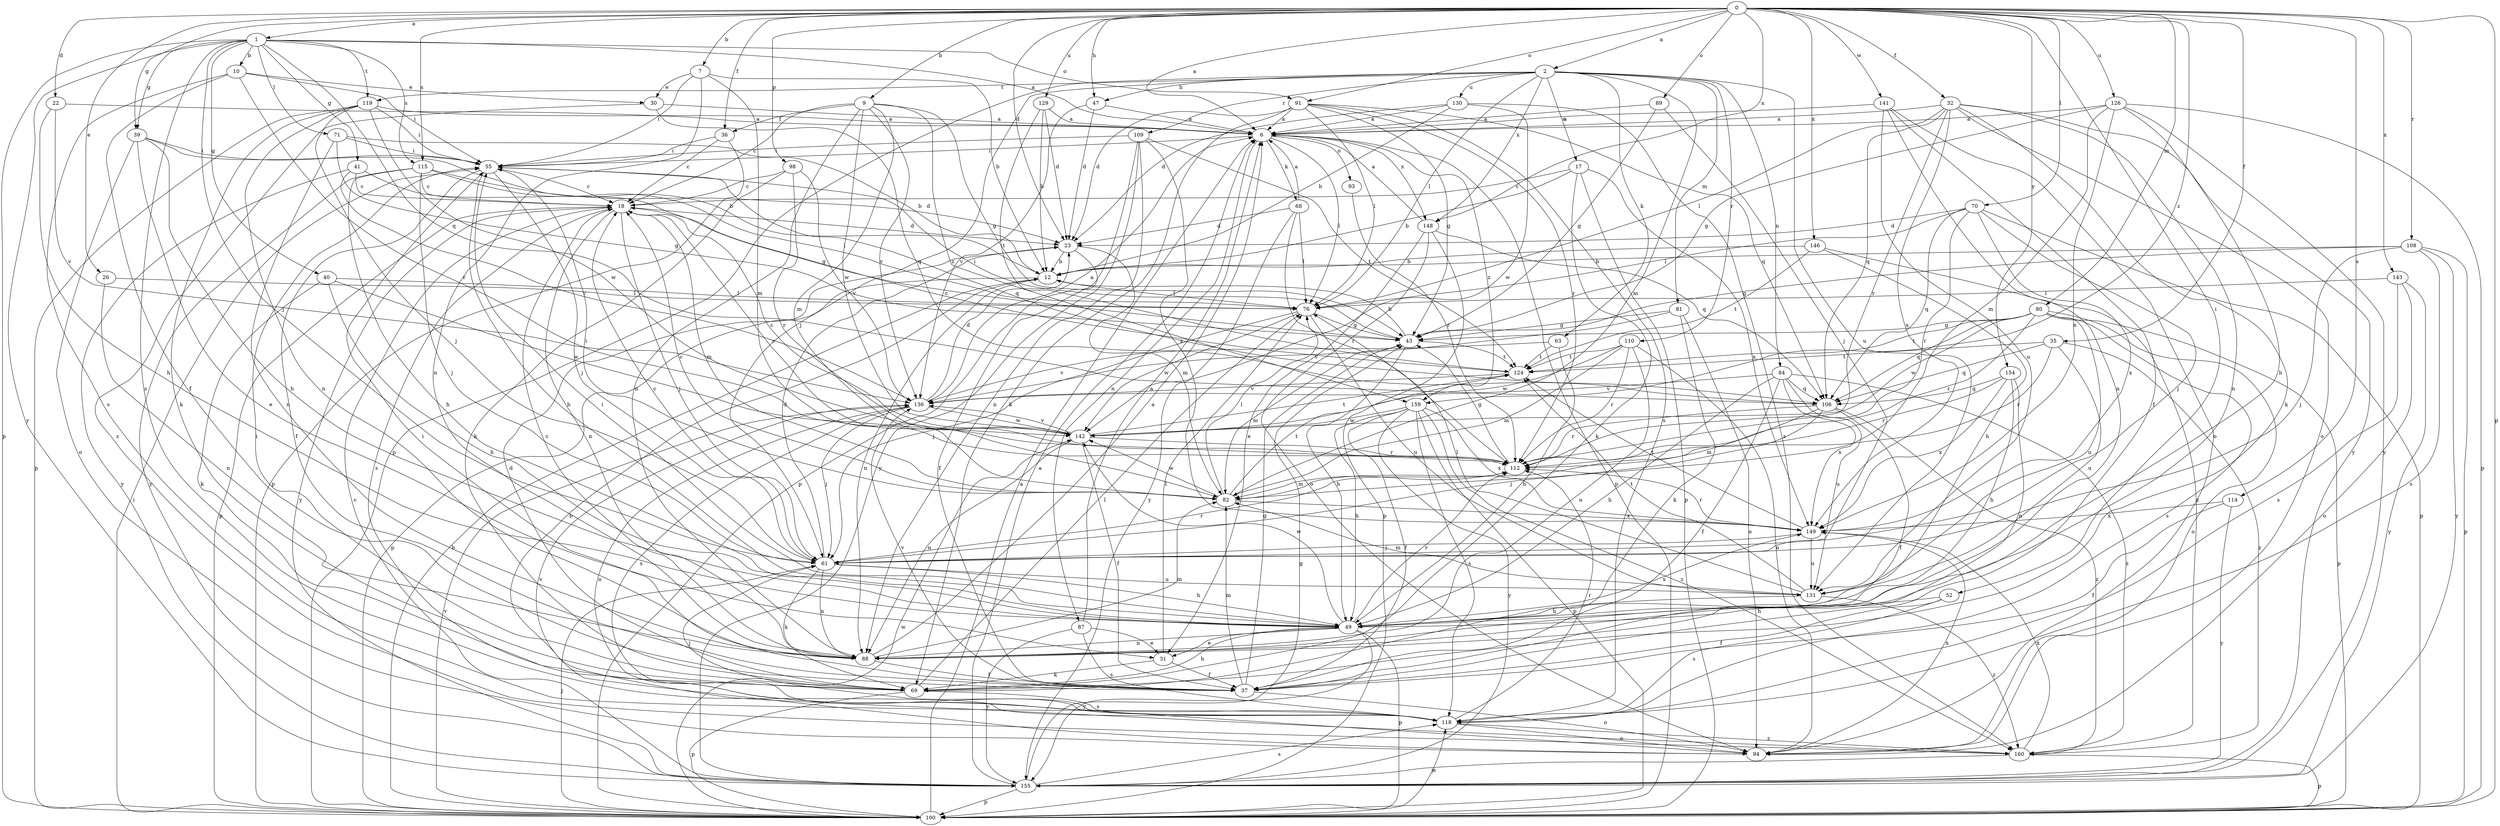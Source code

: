 strict digraph  {
0;
1;
2;
6;
7;
9;
10;
12;
17;
18;
22;
23;
26;
30;
31;
32;
35;
36;
37;
39;
40;
41;
43;
47;
49;
52;
55;
61;
63;
68;
69;
70;
71;
76;
80;
81;
82;
84;
87;
88;
89;
91;
93;
94;
98;
100;
106;
108;
109;
110;
112;
114;
115;
118;
119;
124;
126;
129;
130;
131;
136;
141;
142;
143;
146;
148;
149;
154;
155;
159;
160;
0 -> 1  [label=a];
0 -> 2  [label=a];
0 -> 6  [label=a];
0 -> 7  [label=b];
0 -> 9  [label=b];
0 -> 22  [label=d];
0 -> 23  [label=d];
0 -> 26  [label=e];
0 -> 32  [label=f];
0 -> 35  [label=f];
0 -> 36  [label=f];
0 -> 39  [label=g];
0 -> 47  [label=h];
0 -> 52  [label=i];
0 -> 70  [label=l];
0 -> 80  [label=m];
0 -> 89  [label=o];
0 -> 91  [label=o];
0 -> 98  [label=p];
0 -> 100  [label=p];
0 -> 108  [label=r];
0 -> 114  [label=s];
0 -> 115  [label=s];
0 -> 126  [label=u];
0 -> 129  [label=u];
0 -> 141  [label=w];
0 -> 143  [label=x];
0 -> 146  [label=x];
0 -> 148  [label=x];
0 -> 154  [label=y];
0 -> 159  [label=z];
1 -> 6  [label=a];
1 -> 10  [label=b];
1 -> 39  [label=g];
1 -> 40  [label=g];
1 -> 41  [label=g];
1 -> 61  [label=j];
1 -> 71  [label=l];
1 -> 91  [label=o];
1 -> 100  [label=p];
1 -> 106  [label=q];
1 -> 115  [label=s];
1 -> 118  [label=s];
1 -> 119  [label=t];
1 -> 155  [label=y];
2 -> 17  [label=c];
2 -> 47  [label=h];
2 -> 61  [label=j];
2 -> 63  [label=k];
2 -> 76  [label=l];
2 -> 81  [label=m];
2 -> 82  [label=m];
2 -> 84  [label=n];
2 -> 100  [label=p];
2 -> 109  [label=r];
2 -> 110  [label=r];
2 -> 119  [label=t];
2 -> 130  [label=u];
2 -> 131  [label=u];
2 -> 148  [label=x];
6 -> 55  [label=i];
6 -> 68  [label=k];
6 -> 76  [label=l];
6 -> 87  [label=n];
6 -> 93  [label=o];
6 -> 100  [label=p];
6 -> 148  [label=x];
6 -> 159  [label=z];
7 -> 12  [label=b];
7 -> 30  [label=e];
7 -> 55  [label=i];
7 -> 82  [label=m];
7 -> 88  [label=n];
9 -> 18  [label=c];
9 -> 36  [label=f];
9 -> 43  [label=g];
9 -> 82  [label=m];
9 -> 88  [label=n];
9 -> 136  [label=v];
9 -> 142  [label=w];
9 -> 159  [label=z];
10 -> 30  [label=e];
10 -> 37  [label=f];
10 -> 55  [label=i];
10 -> 112  [label=r];
10 -> 118  [label=s];
12 -> 76  [label=l];
12 -> 88  [label=n];
12 -> 100  [label=p];
17 -> 12  [label=b];
17 -> 18  [label=c];
17 -> 69  [label=k];
17 -> 100  [label=p];
17 -> 149  [label=x];
18 -> 23  [label=d];
18 -> 61  [label=j];
18 -> 82  [label=m];
18 -> 88  [label=n];
18 -> 100  [label=p];
18 -> 112  [label=r];
18 -> 118  [label=s];
18 -> 155  [label=y];
22 -> 6  [label=a];
22 -> 49  [label=h];
22 -> 136  [label=v];
23 -> 12  [label=b];
23 -> 37  [label=f];
23 -> 82  [label=m];
26 -> 76  [label=l];
26 -> 88  [label=n];
30 -> 6  [label=a];
30 -> 106  [label=q];
30 -> 160  [label=z];
31 -> 37  [label=f];
31 -> 69  [label=k];
31 -> 76  [label=l];
32 -> 6  [label=a];
32 -> 69  [label=k];
32 -> 76  [label=l];
32 -> 88  [label=n];
32 -> 94  [label=o];
32 -> 106  [label=q];
32 -> 112  [label=r];
32 -> 149  [label=x];
32 -> 155  [label=y];
35 -> 106  [label=q];
35 -> 112  [label=r];
35 -> 124  [label=t];
35 -> 131  [label=u];
35 -> 160  [label=z];
36 -> 18  [label=c];
36 -> 55  [label=i];
36 -> 100  [label=p];
37 -> 43  [label=g];
37 -> 55  [label=i];
37 -> 82  [label=m];
37 -> 94  [label=o];
37 -> 136  [label=v];
39 -> 12  [label=b];
39 -> 31  [label=e];
39 -> 49  [label=h];
39 -> 55  [label=i];
39 -> 94  [label=o];
40 -> 49  [label=h];
40 -> 69  [label=k];
40 -> 76  [label=l];
40 -> 142  [label=w];
41 -> 18  [label=c];
41 -> 43  [label=g];
41 -> 136  [label=v];
41 -> 155  [label=y];
43 -> 12  [label=b];
43 -> 49  [label=h];
43 -> 55  [label=i];
43 -> 82  [label=m];
43 -> 124  [label=t];
47 -> 6  [label=a];
47 -> 23  [label=d];
47 -> 136  [label=v];
49 -> 31  [label=e];
49 -> 55  [label=i];
49 -> 88  [label=n];
49 -> 100  [label=p];
49 -> 112  [label=r];
49 -> 142  [label=w];
49 -> 149  [label=x];
49 -> 155  [label=y];
52 -> 37  [label=f];
52 -> 49  [label=h];
52 -> 118  [label=s];
55 -> 18  [label=c];
55 -> 37  [label=f];
55 -> 49  [label=h];
55 -> 61  [label=j];
55 -> 106  [label=q];
61 -> 18  [label=c];
61 -> 23  [label=d];
61 -> 49  [label=h];
61 -> 69  [label=k];
61 -> 88  [label=n];
61 -> 112  [label=r];
61 -> 131  [label=u];
63 -> 49  [label=h];
63 -> 124  [label=t];
63 -> 136  [label=v];
68 -> 6  [label=a];
68 -> 23  [label=d];
68 -> 76  [label=l];
68 -> 112  [label=r];
68 -> 155  [label=y];
69 -> 23  [label=d];
69 -> 49  [label=h];
69 -> 55  [label=i];
69 -> 76  [label=l];
69 -> 100  [label=p];
69 -> 118  [label=s];
70 -> 23  [label=d];
70 -> 61  [label=j];
70 -> 76  [label=l];
70 -> 100  [label=p];
70 -> 106  [label=q];
70 -> 112  [label=r];
70 -> 149  [label=x];
71 -> 12  [label=b];
71 -> 43  [label=g];
71 -> 55  [label=i];
71 -> 88  [label=n];
76 -> 43  [label=g];
76 -> 61  [label=j];
76 -> 131  [label=u];
76 -> 142  [label=w];
80 -> 43  [label=g];
80 -> 94  [label=o];
80 -> 100  [label=p];
80 -> 106  [label=q];
80 -> 112  [label=r];
80 -> 118  [label=s];
80 -> 124  [label=t];
80 -> 131  [label=u];
80 -> 142  [label=w];
81 -> 43  [label=g];
81 -> 69  [label=k];
81 -> 94  [label=o];
81 -> 136  [label=v];
82 -> 18  [label=c];
82 -> 55  [label=i];
82 -> 76  [label=l];
82 -> 124  [label=t];
82 -> 142  [label=w];
82 -> 149  [label=x];
84 -> 37  [label=f];
84 -> 49  [label=h];
84 -> 106  [label=q];
84 -> 131  [label=u];
84 -> 136  [label=v];
84 -> 149  [label=x];
84 -> 160  [label=z];
87 -> 6  [label=a];
87 -> 31  [label=e];
87 -> 118  [label=s];
87 -> 155  [label=y];
88 -> 6  [label=a];
88 -> 18  [label=c];
88 -> 37  [label=f];
88 -> 82  [label=m];
89 -> 6  [label=a];
89 -> 43  [label=g];
89 -> 61  [label=j];
91 -> 6  [label=a];
91 -> 23  [label=d];
91 -> 43  [label=g];
91 -> 69  [label=k];
91 -> 76  [label=l];
91 -> 106  [label=q];
91 -> 112  [label=r];
91 -> 118  [label=s];
93 -> 112  [label=r];
94 -> 136  [label=v];
94 -> 149  [label=x];
98 -> 18  [label=c];
98 -> 69  [label=k];
98 -> 112  [label=r];
98 -> 136  [label=v];
100 -> 6  [label=a];
100 -> 12  [label=b];
100 -> 55  [label=i];
100 -> 61  [label=j];
100 -> 118  [label=s];
100 -> 136  [label=v];
100 -> 142  [label=w];
106 -> 37  [label=f];
106 -> 61  [label=j];
106 -> 82  [label=m];
106 -> 112  [label=r];
106 -> 160  [label=z];
108 -> 12  [label=b];
108 -> 43  [label=g];
108 -> 61  [label=j];
108 -> 100  [label=p];
108 -> 118  [label=s];
108 -> 155  [label=y];
109 -> 55  [label=i];
109 -> 88  [label=n];
109 -> 100  [label=p];
109 -> 124  [label=t];
109 -> 149  [label=x];
109 -> 155  [label=y];
110 -> 82  [label=m];
110 -> 88  [label=n];
110 -> 94  [label=o];
110 -> 112  [label=r];
110 -> 124  [label=t];
110 -> 142  [label=w];
112 -> 43  [label=g];
112 -> 82  [label=m];
114 -> 37  [label=f];
114 -> 149  [label=x];
114 -> 155  [label=y];
115 -> 18  [label=c];
115 -> 23  [label=d];
115 -> 49  [label=h];
115 -> 61  [label=j];
115 -> 76  [label=l];
115 -> 155  [label=y];
118 -> 61  [label=j];
118 -> 94  [label=o];
118 -> 112  [label=r];
118 -> 160  [label=z];
119 -> 6  [label=a];
119 -> 55  [label=i];
119 -> 61  [label=j];
119 -> 69  [label=k];
119 -> 88  [label=n];
119 -> 100  [label=p];
119 -> 142  [label=w];
124 -> 18  [label=c];
124 -> 136  [label=v];
126 -> 6  [label=a];
126 -> 43  [label=g];
126 -> 49  [label=h];
126 -> 82  [label=m];
126 -> 100  [label=p];
126 -> 149  [label=x];
126 -> 155  [label=y];
129 -> 6  [label=a];
129 -> 12  [label=b];
129 -> 23  [label=d];
129 -> 124  [label=t];
130 -> 6  [label=a];
130 -> 12  [label=b];
130 -> 23  [label=d];
130 -> 142  [label=w];
130 -> 160  [label=z];
131 -> 49  [label=h];
131 -> 76  [label=l];
131 -> 82  [label=m];
131 -> 124  [label=t];
131 -> 160  [label=z];
136 -> 6  [label=a];
136 -> 23  [label=d];
136 -> 61  [label=j];
136 -> 94  [label=o];
136 -> 118  [label=s];
136 -> 142  [label=w];
141 -> 6  [label=a];
141 -> 37  [label=f];
141 -> 88  [label=n];
141 -> 94  [label=o];
141 -> 131  [label=u];
142 -> 18  [label=c];
142 -> 37  [label=f];
142 -> 88  [label=n];
142 -> 112  [label=r];
142 -> 124  [label=t];
142 -> 136  [label=v];
143 -> 76  [label=l];
143 -> 94  [label=o];
143 -> 118  [label=s];
143 -> 155  [label=y];
146 -> 12  [label=b];
146 -> 49  [label=h];
146 -> 124  [label=t];
146 -> 160  [label=z];
148 -> 6  [label=a];
148 -> 31  [label=e];
148 -> 94  [label=o];
148 -> 100  [label=p];
148 -> 106  [label=q];
149 -> 61  [label=j];
149 -> 112  [label=r];
149 -> 124  [label=t];
149 -> 131  [label=u];
154 -> 49  [label=h];
154 -> 88  [label=n];
154 -> 106  [label=q];
154 -> 112  [label=r];
154 -> 149  [label=x];
155 -> 6  [label=a];
155 -> 18  [label=c];
155 -> 43  [label=g];
155 -> 100  [label=p];
155 -> 118  [label=s];
159 -> 37  [label=f];
159 -> 49  [label=h];
159 -> 100  [label=p];
159 -> 118  [label=s];
159 -> 142  [label=w];
159 -> 149  [label=x];
159 -> 155  [label=y];
159 -> 160  [label=z];
160 -> 12  [label=b];
160 -> 100  [label=p];
160 -> 149  [label=x];
160 -> 155  [label=y];
}
